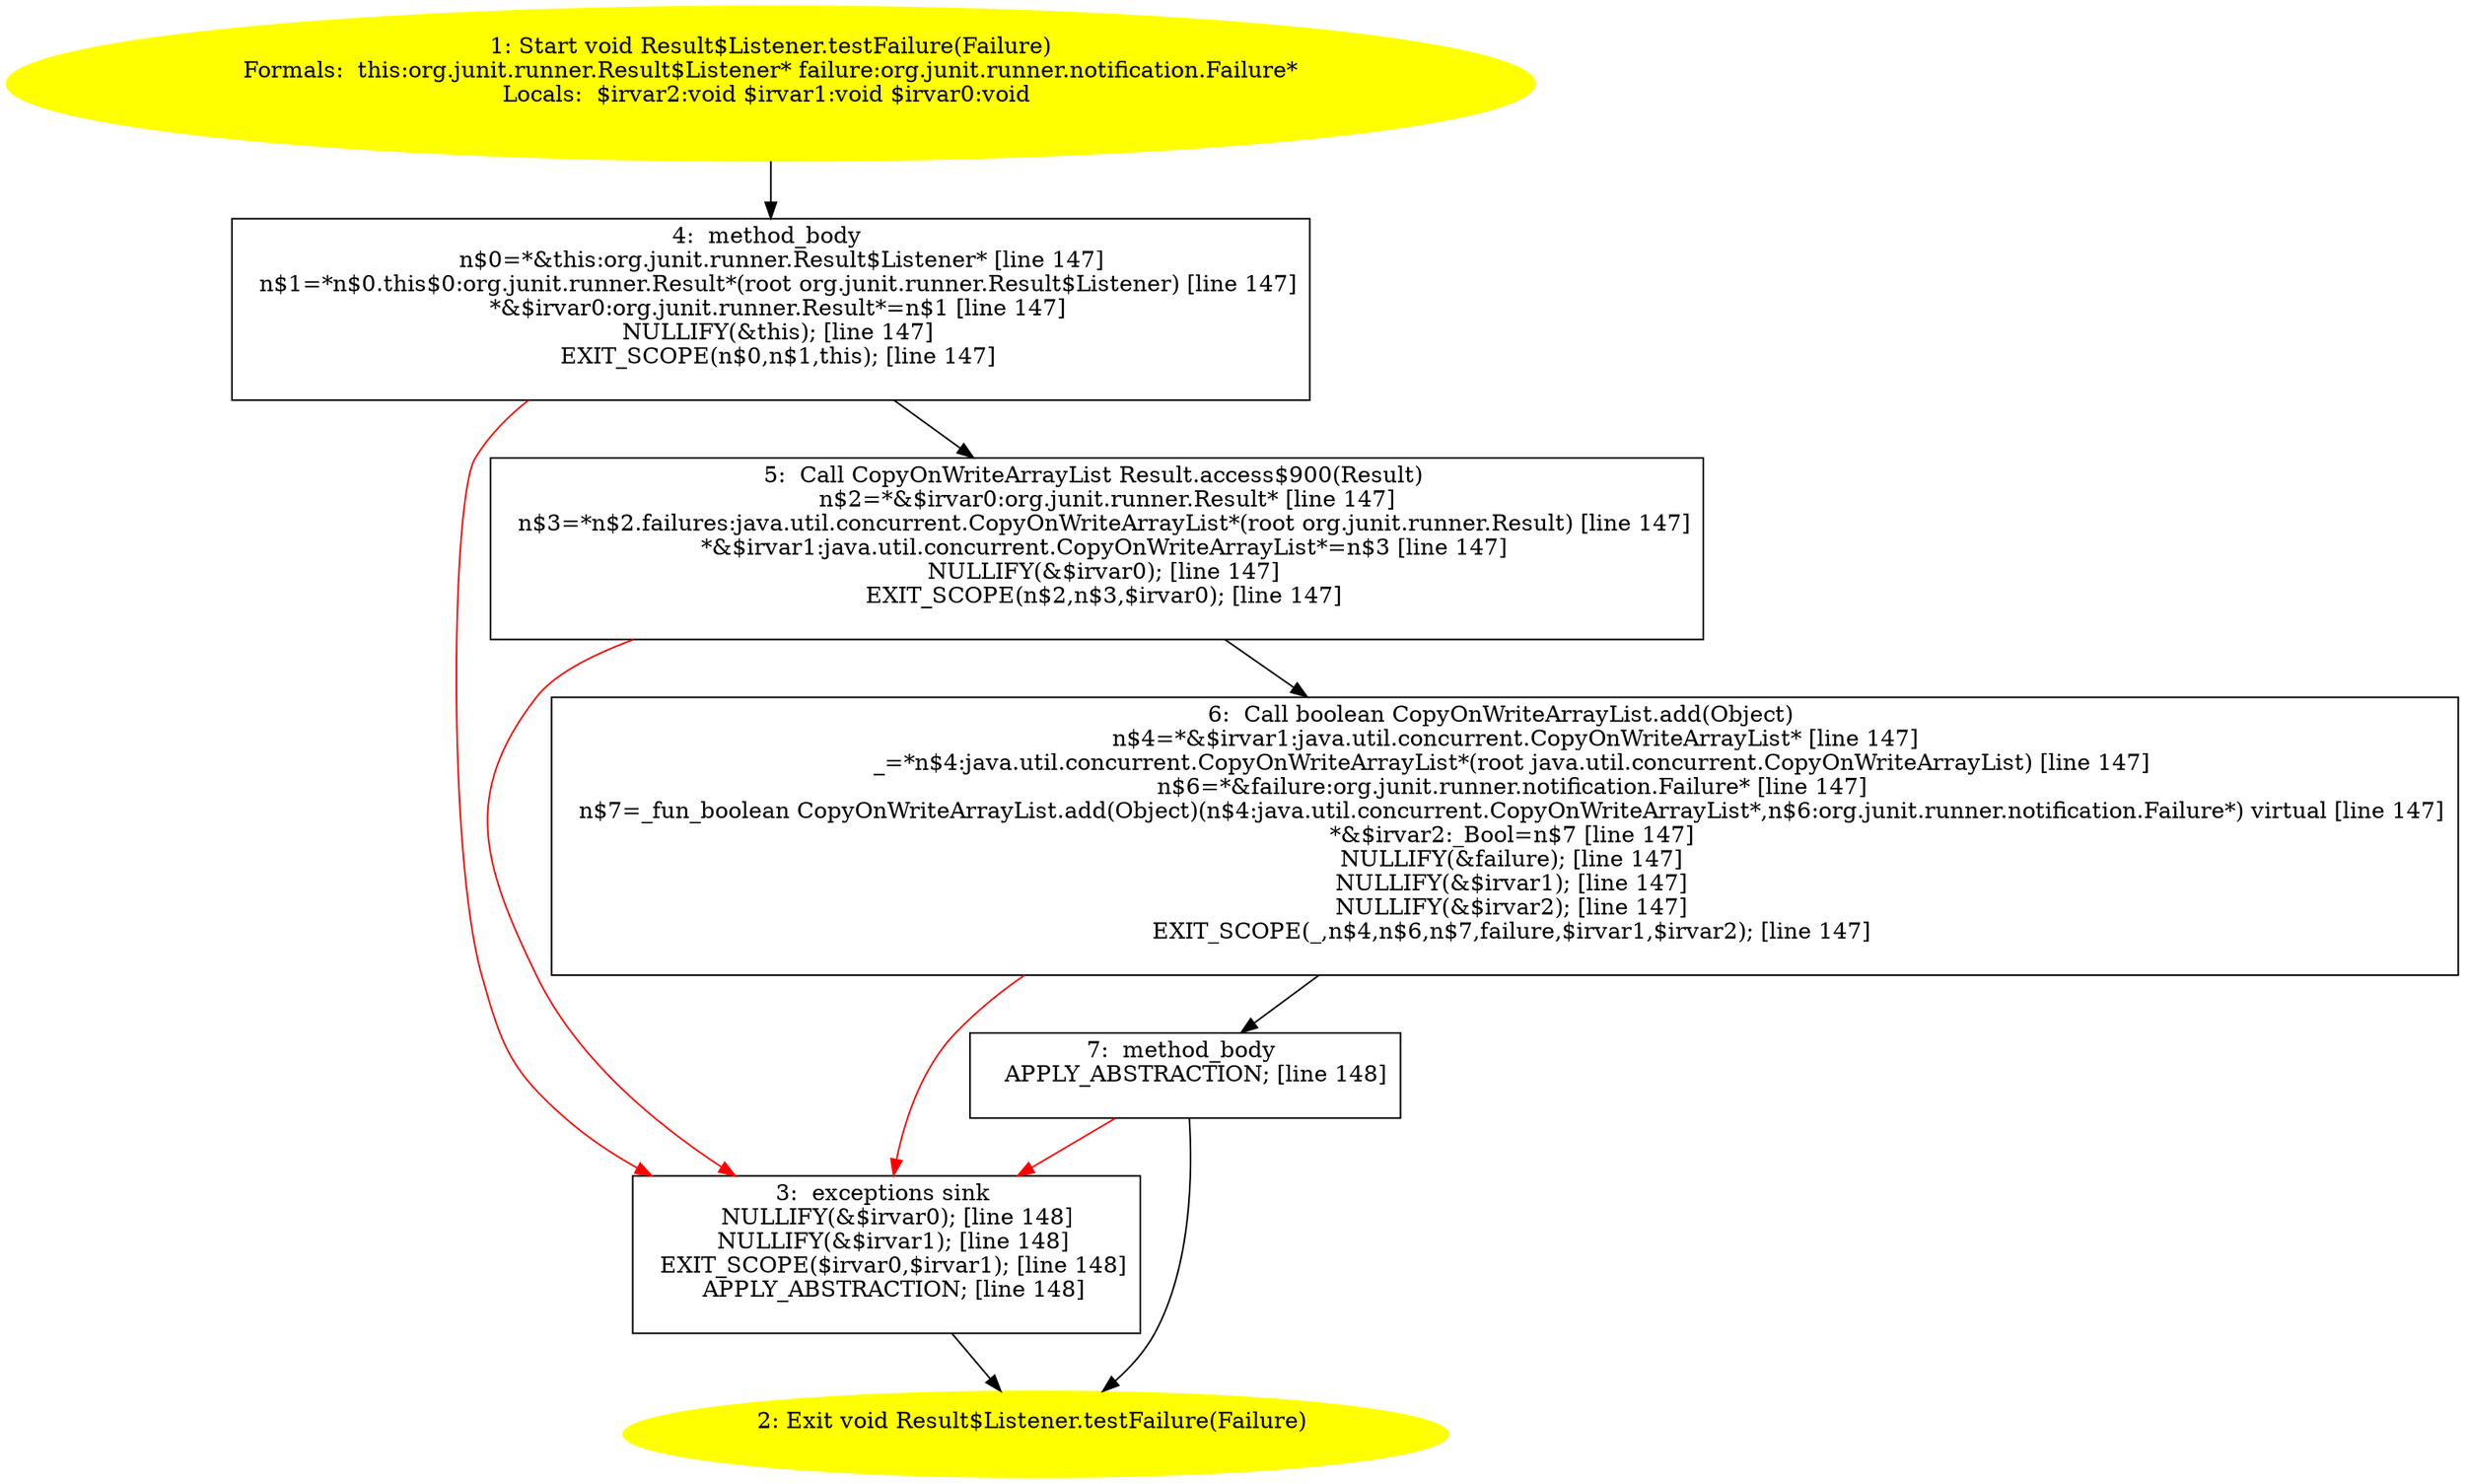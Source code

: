 /* @generated */
digraph cfg {
"org.junit.runner.Result$Listener.testFailure(org.junit.runner.notification.Failure):void.007ab6ab398e0eb851ae561d8fe0390a_1" [label="1: Start void Result$Listener.testFailure(Failure)\nFormals:  this:org.junit.runner.Result$Listener* failure:org.junit.runner.notification.Failure*\nLocals:  $irvar2:void $irvar1:void $irvar0:void \n  " color=yellow style=filled]
	

	 "org.junit.runner.Result$Listener.testFailure(org.junit.runner.notification.Failure):void.007ab6ab398e0eb851ae561d8fe0390a_1" -> "org.junit.runner.Result$Listener.testFailure(org.junit.runner.notification.Failure):void.007ab6ab398e0eb851ae561d8fe0390a_4" ;
"org.junit.runner.Result$Listener.testFailure(org.junit.runner.notification.Failure):void.007ab6ab398e0eb851ae561d8fe0390a_2" [label="2: Exit void Result$Listener.testFailure(Failure) \n  " color=yellow style=filled]
	

"org.junit.runner.Result$Listener.testFailure(org.junit.runner.notification.Failure):void.007ab6ab398e0eb851ae561d8fe0390a_3" [label="3:  exceptions sink \n   NULLIFY(&$irvar0); [line 148]\n  NULLIFY(&$irvar1); [line 148]\n  EXIT_SCOPE($irvar0,$irvar1); [line 148]\n  APPLY_ABSTRACTION; [line 148]\n " shape="box"]
	

	 "org.junit.runner.Result$Listener.testFailure(org.junit.runner.notification.Failure):void.007ab6ab398e0eb851ae561d8fe0390a_3" -> "org.junit.runner.Result$Listener.testFailure(org.junit.runner.notification.Failure):void.007ab6ab398e0eb851ae561d8fe0390a_2" ;
"org.junit.runner.Result$Listener.testFailure(org.junit.runner.notification.Failure):void.007ab6ab398e0eb851ae561d8fe0390a_4" [label="4:  method_body \n   n$0=*&this:org.junit.runner.Result$Listener* [line 147]\n  n$1=*n$0.this$0:org.junit.runner.Result*(root org.junit.runner.Result$Listener) [line 147]\n  *&$irvar0:org.junit.runner.Result*=n$1 [line 147]\n  NULLIFY(&this); [line 147]\n  EXIT_SCOPE(n$0,n$1,this); [line 147]\n " shape="box"]
	

	 "org.junit.runner.Result$Listener.testFailure(org.junit.runner.notification.Failure):void.007ab6ab398e0eb851ae561d8fe0390a_4" -> "org.junit.runner.Result$Listener.testFailure(org.junit.runner.notification.Failure):void.007ab6ab398e0eb851ae561d8fe0390a_5" ;
	 "org.junit.runner.Result$Listener.testFailure(org.junit.runner.notification.Failure):void.007ab6ab398e0eb851ae561d8fe0390a_4" -> "org.junit.runner.Result$Listener.testFailure(org.junit.runner.notification.Failure):void.007ab6ab398e0eb851ae561d8fe0390a_3" [color="red" ];
"org.junit.runner.Result$Listener.testFailure(org.junit.runner.notification.Failure):void.007ab6ab398e0eb851ae561d8fe0390a_5" [label="5:  Call CopyOnWriteArrayList Result.access$900(Result) \n   n$2=*&$irvar0:org.junit.runner.Result* [line 147]\n  n$3=*n$2.failures:java.util.concurrent.CopyOnWriteArrayList*(root org.junit.runner.Result) [line 147]\n  *&$irvar1:java.util.concurrent.CopyOnWriteArrayList*=n$3 [line 147]\n  NULLIFY(&$irvar0); [line 147]\n  EXIT_SCOPE(n$2,n$3,$irvar0); [line 147]\n " shape="box"]
	

	 "org.junit.runner.Result$Listener.testFailure(org.junit.runner.notification.Failure):void.007ab6ab398e0eb851ae561d8fe0390a_5" -> "org.junit.runner.Result$Listener.testFailure(org.junit.runner.notification.Failure):void.007ab6ab398e0eb851ae561d8fe0390a_6" ;
	 "org.junit.runner.Result$Listener.testFailure(org.junit.runner.notification.Failure):void.007ab6ab398e0eb851ae561d8fe0390a_5" -> "org.junit.runner.Result$Listener.testFailure(org.junit.runner.notification.Failure):void.007ab6ab398e0eb851ae561d8fe0390a_3" [color="red" ];
"org.junit.runner.Result$Listener.testFailure(org.junit.runner.notification.Failure):void.007ab6ab398e0eb851ae561d8fe0390a_6" [label="6:  Call boolean CopyOnWriteArrayList.add(Object) \n   n$4=*&$irvar1:java.util.concurrent.CopyOnWriteArrayList* [line 147]\n  _=*n$4:java.util.concurrent.CopyOnWriteArrayList*(root java.util.concurrent.CopyOnWriteArrayList) [line 147]\n  n$6=*&failure:org.junit.runner.notification.Failure* [line 147]\n  n$7=_fun_boolean CopyOnWriteArrayList.add(Object)(n$4:java.util.concurrent.CopyOnWriteArrayList*,n$6:org.junit.runner.notification.Failure*) virtual [line 147]\n  *&$irvar2:_Bool=n$7 [line 147]\n  NULLIFY(&failure); [line 147]\n  NULLIFY(&$irvar1); [line 147]\n  NULLIFY(&$irvar2); [line 147]\n  EXIT_SCOPE(_,n$4,n$6,n$7,failure,$irvar1,$irvar2); [line 147]\n " shape="box"]
	

	 "org.junit.runner.Result$Listener.testFailure(org.junit.runner.notification.Failure):void.007ab6ab398e0eb851ae561d8fe0390a_6" -> "org.junit.runner.Result$Listener.testFailure(org.junit.runner.notification.Failure):void.007ab6ab398e0eb851ae561d8fe0390a_7" ;
	 "org.junit.runner.Result$Listener.testFailure(org.junit.runner.notification.Failure):void.007ab6ab398e0eb851ae561d8fe0390a_6" -> "org.junit.runner.Result$Listener.testFailure(org.junit.runner.notification.Failure):void.007ab6ab398e0eb851ae561d8fe0390a_3" [color="red" ];
"org.junit.runner.Result$Listener.testFailure(org.junit.runner.notification.Failure):void.007ab6ab398e0eb851ae561d8fe0390a_7" [label="7:  method_body \n   APPLY_ABSTRACTION; [line 148]\n " shape="box"]
	

	 "org.junit.runner.Result$Listener.testFailure(org.junit.runner.notification.Failure):void.007ab6ab398e0eb851ae561d8fe0390a_7" -> "org.junit.runner.Result$Listener.testFailure(org.junit.runner.notification.Failure):void.007ab6ab398e0eb851ae561d8fe0390a_2" ;
	 "org.junit.runner.Result$Listener.testFailure(org.junit.runner.notification.Failure):void.007ab6ab398e0eb851ae561d8fe0390a_7" -> "org.junit.runner.Result$Listener.testFailure(org.junit.runner.notification.Failure):void.007ab6ab398e0eb851ae561d8fe0390a_3" [color="red" ];
}
